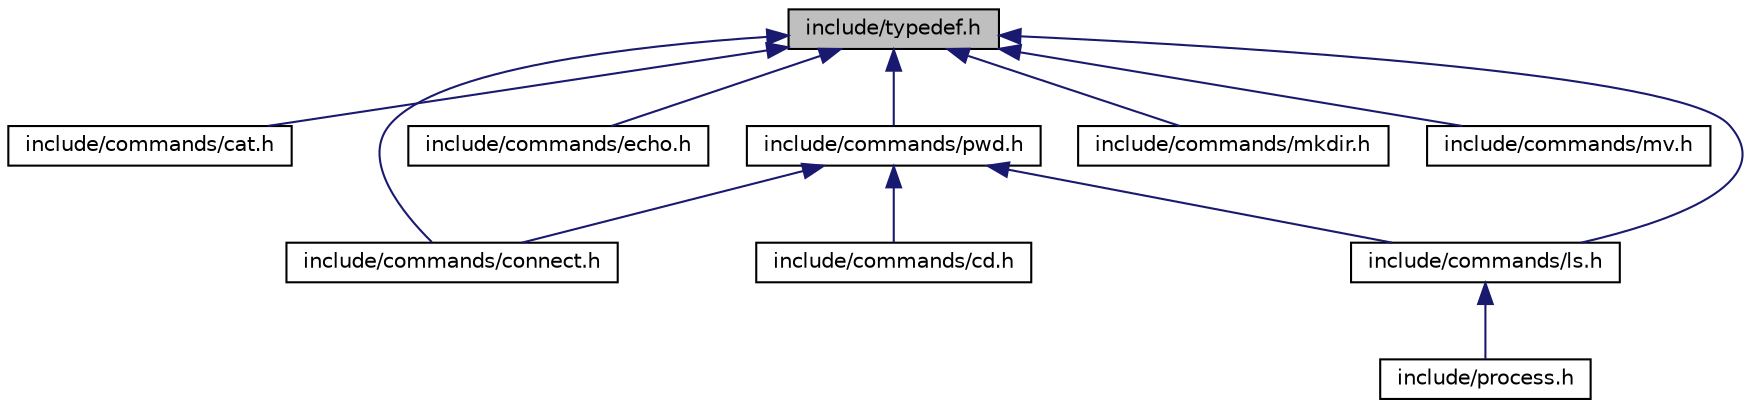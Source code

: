 digraph "include/typedef.h"
{
  edge [fontname="Helvetica",fontsize="10",labelfontname="Helvetica",labelfontsize="10"];
  node [fontname="Helvetica",fontsize="10",shape=record];
  Node1 [label="include/typedef.h",height=0.2,width=0.4,color="black", fillcolor="grey75", style="filled", fontcolor="black"];
  Node1 -> Node2 [dir="back",color="midnightblue",fontsize="10",style="solid",fontname="Helvetica"];
  Node2 [label="include/commands/cat.h",height=0.2,width=0.4,color="black", fillcolor="white", style="filled",URL="$cat_8h.html",tooltip="cat command "];
  Node1 -> Node3 [dir="back",color="midnightblue",fontsize="10",style="solid",fontname="Helvetica"];
  Node3 [label="include/commands/connect.h",height=0.2,width=0.4,color="black", fillcolor="white", style="filled",URL="$connect_8h.html",tooltip="connect command allows remote shell access "];
  Node1 -> Node4 [dir="back",color="midnightblue",fontsize="10",style="solid",fontname="Helvetica"];
  Node4 [label="include/commands/echo.h",height=0.2,width=0.4,color="black", fillcolor="white", style="filled",URL="$echo_8h.html",tooltip="echo command "];
  Node1 -> Node5 [dir="back",color="midnightblue",fontsize="10",style="solid",fontname="Helvetica"];
  Node5 [label="include/commands/ls.h",height=0.2,width=0.4,color="black", fillcolor="white", style="filled",URL="$ls_8h.html",tooltip="ls command "];
  Node5 -> Node6 [dir="back",color="midnightblue",fontsize="10",style="solid",fontname="Helvetica"];
  Node6 [label="include/process.h",height=0.2,width=0.4,color="black", fillcolor="white", style="filled",URL="$process_8h.html",tooltip="test fonctions "];
  Node1 -> Node7 [dir="back",color="midnightblue",fontsize="10",style="solid",fontname="Helvetica"];
  Node7 [label="include/commands/mkdir.h",height=0.2,width=0.4,color="black", fillcolor="white", style="filled",URL="$mkdir_8h.html",tooltip="mkdir command "];
  Node1 -> Node8 [dir="back",color="midnightblue",fontsize="10",style="solid",fontname="Helvetica"];
  Node8 [label="include/commands/mv.h",height=0.2,width=0.4,color="black", fillcolor="white", style="filled",URL="$mv_8h.html",tooltip="mv command "];
  Node1 -> Node9 [dir="back",color="midnightblue",fontsize="10",style="solid",fontname="Helvetica"];
  Node9 [label="include/commands/pwd.h",height=0.2,width=0.4,color="black", fillcolor="white", style="filled",URL="$pwd_8h.html",tooltip="pwd command "];
  Node9 -> Node10 [dir="back",color="midnightblue",fontsize="10",style="solid",fontname="Helvetica"];
  Node10 [label="include/commands/cd.h",height=0.2,width=0.4,color="black", fillcolor="white", style="filled",URL="$cd_8h.html",tooltip="cd command "];
  Node9 -> Node3 [dir="back",color="midnightblue",fontsize="10",style="solid",fontname="Helvetica"];
  Node9 -> Node5 [dir="back",color="midnightblue",fontsize="10",style="solid",fontname="Helvetica"];
}
